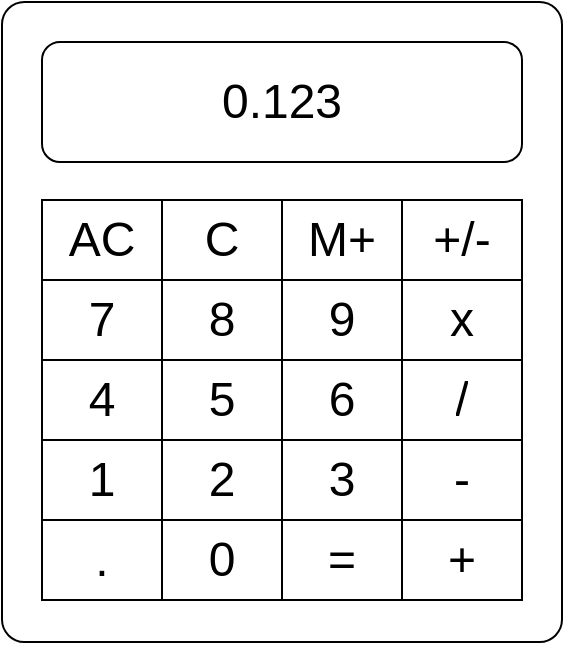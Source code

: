 <mxfile version="13.4.5" type="device"><diagram id="KJCCjkgWZggLtPoDr4iR" name="Page-1"><mxGraphModel dx="1024" dy="592" grid="1" gridSize="10" guides="1" tooltips="1" connect="1" arrows="1" fold="1" page="1" pageScale="1" pageWidth="827" pageHeight="1169" math="0" shadow="0"><root><mxCell id="0"/><mxCell id="1" parent="0"/><mxCell id="zpexlLmBHLs4iqrGFV8C-48" value="" style="rounded=1;whiteSpace=wrap;html=1;arcSize=4;" parent="1" vertex="1"><mxGeometry x="270" y="170" width="280" height="320" as="geometry"/></mxCell><mxCell id="zpexlLmBHLs4iqrGFV8C-27" value="" style="shape=table;html=1;whiteSpace=wrap;startSize=0;container=1;collapsible=0;childLayout=tableLayout;fontSize=24;" parent="1" vertex="1"><mxGeometry x="290" y="269" width="240" height="200" as="geometry"/></mxCell><mxCell id="2rWtdbidZN_qQe36MmA4-6" style="shape=partialRectangle;html=1;whiteSpace=wrap;collapsible=0;dropTarget=0;pointerEvents=0;fillColor=none;top=0;left=0;bottom=0;right=0;points=[[0,0.5],[1,0.5]];portConstraint=eastwest;" vertex="1" parent="zpexlLmBHLs4iqrGFV8C-27"><mxGeometry width="240" height="40" as="geometry"/></mxCell><mxCell id="2rWtdbidZN_qQe36MmA4-7" value="AC" style="shape=partialRectangle;html=1;whiteSpace=wrap;connectable=0;overflow=hidden;fillColor=none;top=0;left=0;bottom=0;right=0;fontSize=24;" vertex="1" parent="2rWtdbidZN_qQe36MmA4-6"><mxGeometry width="60" height="40" as="geometry"/></mxCell><mxCell id="2rWtdbidZN_qQe36MmA4-8" value="C" style="shape=partialRectangle;html=1;whiteSpace=wrap;connectable=0;overflow=hidden;fillColor=none;top=0;left=0;bottom=0;right=0;fontSize=24;" vertex="1" parent="2rWtdbidZN_qQe36MmA4-6"><mxGeometry x="60" width="60" height="40" as="geometry"/></mxCell><mxCell id="2rWtdbidZN_qQe36MmA4-9" value="M+" style="shape=partialRectangle;html=1;whiteSpace=wrap;connectable=0;overflow=hidden;fillColor=none;top=0;left=0;bottom=0;right=0;fontSize=24;" vertex="1" parent="2rWtdbidZN_qQe36MmA4-6"><mxGeometry x="120" width="60" height="40" as="geometry"/></mxCell><mxCell id="2rWtdbidZN_qQe36MmA4-10" value="+/-" style="shape=partialRectangle;html=1;whiteSpace=wrap;connectable=0;overflow=hidden;fillColor=none;top=0;left=0;bottom=0;right=0;fontSize=24;" vertex="1" parent="2rWtdbidZN_qQe36MmA4-6"><mxGeometry x="180" width="60" height="40" as="geometry"/></mxCell><mxCell id="zpexlLmBHLs4iqrGFV8C-28" value="" style="shape=partialRectangle;html=1;whiteSpace=wrap;collapsible=0;dropTarget=0;pointerEvents=0;fillColor=none;top=0;left=0;bottom=0;right=0;points=[[0,0.5],[1,0.5]];portConstraint=eastwest;" parent="zpexlLmBHLs4iqrGFV8C-27" vertex="1"><mxGeometry y="40" width="240" height="40" as="geometry"/></mxCell><mxCell id="zpexlLmBHLs4iqrGFV8C-29" value="7" style="shape=partialRectangle;html=1;whiteSpace=wrap;connectable=0;overflow=hidden;fillColor=none;top=0;left=0;bottom=0;right=0;fontSize=24;" parent="zpexlLmBHLs4iqrGFV8C-28" vertex="1"><mxGeometry width="60" height="40" as="geometry"/></mxCell><mxCell id="zpexlLmBHLs4iqrGFV8C-30" value="8" style="shape=partialRectangle;html=1;whiteSpace=wrap;connectable=0;overflow=hidden;fillColor=none;top=0;left=0;bottom=0;right=0;fontSize=24;" parent="zpexlLmBHLs4iqrGFV8C-28" vertex="1"><mxGeometry x="60" width="60" height="40" as="geometry"/></mxCell><mxCell id="zpexlLmBHLs4iqrGFV8C-31" value="9" style="shape=partialRectangle;html=1;whiteSpace=wrap;connectable=0;overflow=hidden;fillColor=none;top=0;left=0;bottom=0;right=0;fontSize=24;" parent="zpexlLmBHLs4iqrGFV8C-28" vertex="1"><mxGeometry x="120" width="60" height="40" as="geometry"/></mxCell><mxCell id="zpexlLmBHLs4iqrGFV8C-32" value="x" style="shape=partialRectangle;html=1;whiteSpace=wrap;connectable=0;overflow=hidden;fillColor=none;top=0;left=0;bottom=0;right=0;fontSize=24;" parent="zpexlLmBHLs4iqrGFV8C-28" vertex="1"><mxGeometry x="180" width="60" height="40" as="geometry"/></mxCell><mxCell id="zpexlLmBHLs4iqrGFV8C-33" value="" style="shape=partialRectangle;html=1;whiteSpace=wrap;collapsible=0;dropTarget=0;pointerEvents=0;fillColor=none;top=0;left=0;bottom=0;right=0;points=[[0,0.5],[1,0.5]];portConstraint=eastwest;" parent="zpexlLmBHLs4iqrGFV8C-27" vertex="1"><mxGeometry y="80" width="240" height="40" as="geometry"/></mxCell><mxCell id="zpexlLmBHLs4iqrGFV8C-34" value="4" style="shape=partialRectangle;html=1;whiteSpace=wrap;connectable=0;overflow=hidden;fillColor=none;top=0;left=0;bottom=0;right=0;fontSize=24;" parent="zpexlLmBHLs4iqrGFV8C-33" vertex="1"><mxGeometry width="60" height="40" as="geometry"/></mxCell><mxCell id="zpexlLmBHLs4iqrGFV8C-35" value="5" style="shape=partialRectangle;html=1;whiteSpace=wrap;connectable=0;overflow=hidden;fillColor=none;top=0;left=0;bottom=0;right=0;fontSize=24;" parent="zpexlLmBHLs4iqrGFV8C-33" vertex="1"><mxGeometry x="60" width="60" height="40" as="geometry"/></mxCell><mxCell id="zpexlLmBHLs4iqrGFV8C-36" value="6" style="shape=partialRectangle;html=1;whiteSpace=wrap;connectable=0;overflow=hidden;fillColor=none;top=0;left=0;bottom=0;right=0;fontSize=24;" parent="zpexlLmBHLs4iqrGFV8C-33" vertex="1"><mxGeometry x="120" width="60" height="40" as="geometry"/></mxCell><mxCell id="zpexlLmBHLs4iqrGFV8C-37" value="/" style="shape=partialRectangle;html=1;whiteSpace=wrap;connectable=0;overflow=hidden;fillColor=none;top=0;left=0;bottom=0;right=0;fontSize=24;" parent="zpexlLmBHLs4iqrGFV8C-33" vertex="1"><mxGeometry x="180" width="60" height="40" as="geometry"/></mxCell><mxCell id="zpexlLmBHLs4iqrGFV8C-38" value="" style="shape=partialRectangle;html=1;whiteSpace=wrap;collapsible=0;dropTarget=0;pointerEvents=0;fillColor=none;top=0;left=0;bottom=0;right=0;points=[[0,0.5],[1,0.5]];portConstraint=eastwest;" parent="zpexlLmBHLs4iqrGFV8C-27" vertex="1"><mxGeometry y="120" width="240" height="40" as="geometry"/></mxCell><mxCell id="zpexlLmBHLs4iqrGFV8C-39" value="1" style="shape=partialRectangle;html=1;whiteSpace=wrap;connectable=0;overflow=hidden;fillColor=none;top=0;left=0;bottom=0;right=0;fontSize=24;" parent="zpexlLmBHLs4iqrGFV8C-38" vertex="1"><mxGeometry width="60" height="40" as="geometry"/></mxCell><mxCell id="zpexlLmBHLs4iqrGFV8C-40" value="2" style="shape=partialRectangle;html=1;whiteSpace=wrap;connectable=0;overflow=hidden;fillColor=none;top=0;left=0;bottom=0;right=0;fontSize=24;" parent="zpexlLmBHLs4iqrGFV8C-38" vertex="1"><mxGeometry x="60" width="60" height="40" as="geometry"/></mxCell><mxCell id="zpexlLmBHLs4iqrGFV8C-41" value="3" style="shape=partialRectangle;html=1;whiteSpace=wrap;connectable=0;overflow=hidden;fillColor=none;top=0;left=0;bottom=0;right=0;fontSize=24;" parent="zpexlLmBHLs4iqrGFV8C-38" vertex="1"><mxGeometry x="120" width="60" height="40" as="geometry"/></mxCell><mxCell id="zpexlLmBHLs4iqrGFV8C-42" value="-" style="shape=partialRectangle;html=1;whiteSpace=wrap;connectable=0;overflow=hidden;fillColor=none;top=0;left=0;bottom=0;right=0;fontSize=24;" parent="zpexlLmBHLs4iqrGFV8C-38" vertex="1"><mxGeometry x="180" width="60" height="40" as="geometry"/></mxCell><mxCell id="zpexlLmBHLs4iqrGFV8C-43" value="" style="shape=partialRectangle;html=1;whiteSpace=wrap;collapsible=0;dropTarget=0;pointerEvents=0;fillColor=none;top=0;left=0;bottom=0;right=0;points=[[0,0.5],[1,0.5]];portConstraint=eastwest;" parent="zpexlLmBHLs4iqrGFV8C-27" vertex="1"><mxGeometry y="160" width="240" height="40" as="geometry"/></mxCell><mxCell id="zpexlLmBHLs4iqrGFV8C-44" value="." style="shape=partialRectangle;html=1;whiteSpace=wrap;connectable=0;overflow=hidden;fillColor=none;top=0;left=0;bottom=0;right=0;fontSize=24;" parent="zpexlLmBHLs4iqrGFV8C-43" vertex="1"><mxGeometry width="60" height="40" as="geometry"/></mxCell><mxCell id="zpexlLmBHLs4iqrGFV8C-45" value="0" style="shape=partialRectangle;html=1;whiteSpace=wrap;connectable=0;overflow=hidden;fillColor=none;top=0;left=0;bottom=0;right=0;fontSize=24;" parent="zpexlLmBHLs4iqrGFV8C-43" vertex="1"><mxGeometry x="60" width="60" height="40" as="geometry"/></mxCell><mxCell id="zpexlLmBHLs4iqrGFV8C-46" value="=" style="shape=partialRectangle;html=1;whiteSpace=wrap;connectable=0;overflow=hidden;fillColor=none;top=0;left=0;bottom=0;right=0;fontSize=24;" parent="zpexlLmBHLs4iqrGFV8C-43" vertex="1"><mxGeometry x="120" width="60" height="40" as="geometry"/></mxCell><mxCell id="zpexlLmBHLs4iqrGFV8C-47" value="+" style="shape=partialRectangle;html=1;whiteSpace=wrap;connectable=0;overflow=hidden;fillColor=none;top=0;left=0;bottom=0;right=0;fontSize=24;" parent="zpexlLmBHLs4iqrGFV8C-43" vertex="1"><mxGeometry x="180" width="60" height="40" as="geometry"/></mxCell><mxCell id="zpexlLmBHLs4iqrGFV8C-49" value="0.123" style="rounded=1;whiteSpace=wrap;html=1;align=center;fontSize=24;" parent="1" vertex="1"><mxGeometry x="290" y="190" width="240" height="60" as="geometry"/></mxCell></root></mxGraphModel></diagram></mxfile>